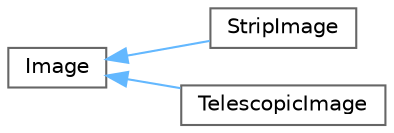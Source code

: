 digraph "Иерархия классов. Графический вид."
{
 // INTERACTIVE_SVG=YES
 // LATEX_PDF_SIZE
  bgcolor="transparent";
  edge [fontname=Helvetica,fontsize=10,labelfontname=Helvetica,labelfontsize=10];
  node [fontname=Helvetica,fontsize=10,shape=box,height=0.2,width=0.4];
  rankdir="LR";
  Node0 [id="Node000000",label="Image",height=0.2,width=0.4,color="grey40", fillcolor="white", style="filled",URL="$d0/d6f/struct_map_1_1_image.html",tooltip=" "];
  Node0 -> Node1 [id="edge53_Node000000_Node000001",dir="back",color="steelblue1",style="solid",tooltip=" "];
  Node1 [id="Node000001",label="StripImage",height=0.2,width=0.4,color="grey40", fillcolor="white", style="filled",URL="$d4/d7d/struct_map_1_1_strip_image.html",tooltip=" "];
  Node0 -> Node2 [id="edge54_Node000000_Node000002",dir="back",color="steelblue1",style="solid",tooltip=" "];
  Node2 [id="Node000002",label="TelescopicImage",height=0.2,width=0.4,color="grey40", fillcolor="white", style="filled",URL="$d3/d4a/struct_map_1_1_telescopic_image.html",tooltip=" "];
}
